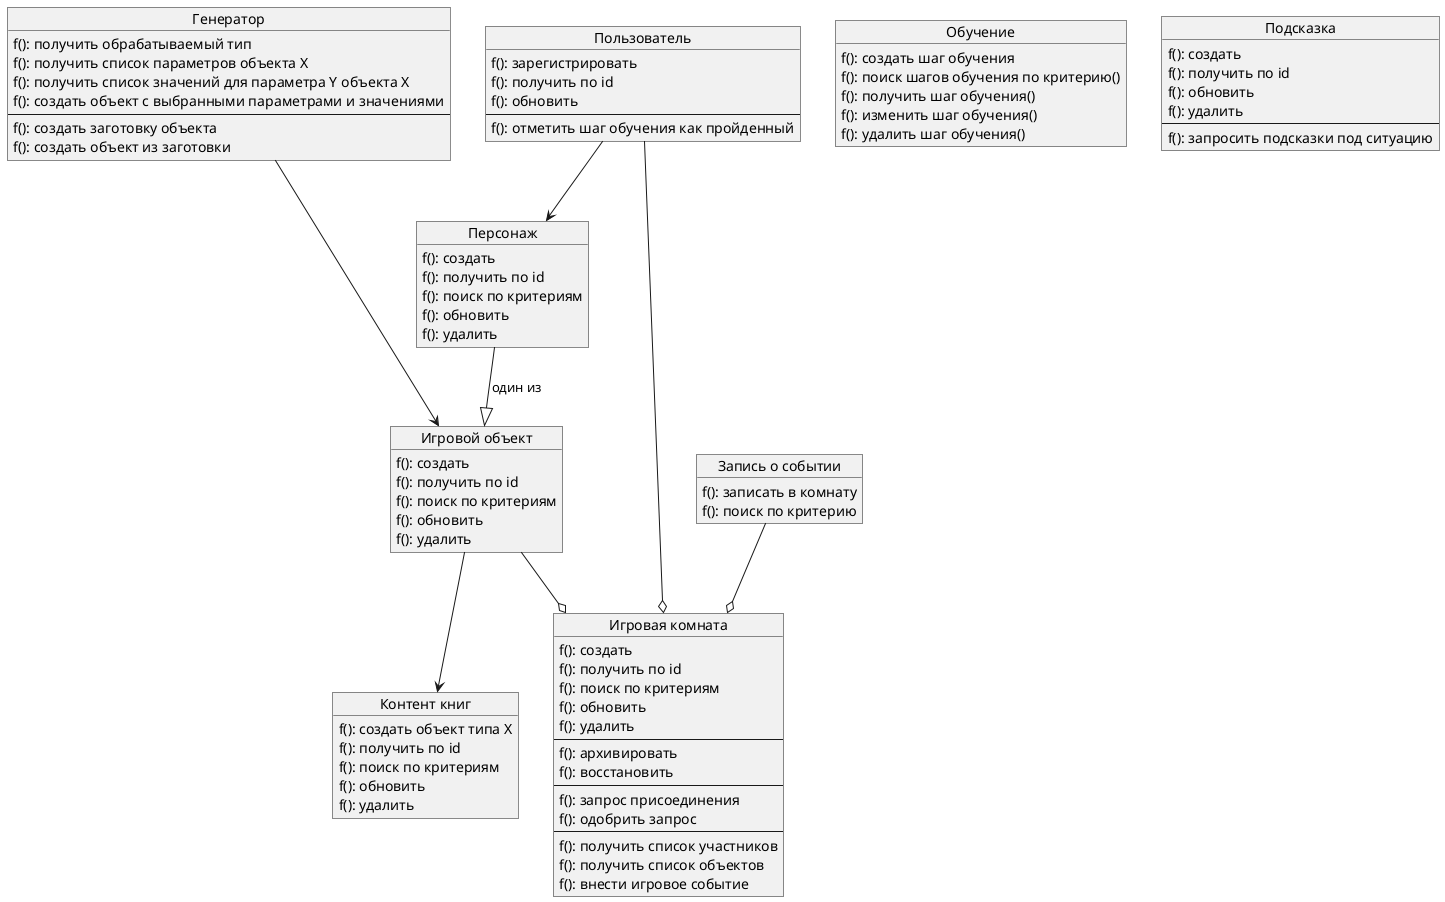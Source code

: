 @startuml
object "Генератор" as Generator {
    f(): получить обрабатываемый тип
    f(): получить список параметров объекта Х
    f(): получить список значений для параметра Y объекта Х
    f(): создать объект с выбранными параметрами и значениями
    --
    f(): создать заготовку объекта
    f(): создать объект из заготовки
}

object "Игровая комната" as Room {
    f(): создать
    f(): получить по id
    f(): поиск по критериям
    f(): обновить
    f(): удалить
    --
    f(): архивировать
    f(): восстановить
    --
    f(): запрос присоединения
    f(): одобрить запрос
    ---
    f(): получить список участников
    f(): получить список объектов
    f(): внести игровое событие
}

object "Игровой объект" as Object {
    f(): создать
    f(): получить по id
    f(): поиск по критериям
    f(): обновить
    f(): удалить
}

object "Контент книг" as Content {
    f(): создать объект типа Х
    f(): получить по id
    f(): поиск по критериям
    f(): обновить
    f(): удалить
}
object "Обучение" as Learn {
    f(): создать шаг обучения
    f(): поиск шагов обучения по критерию()
    f(): получить шаг обучения()
    f(): изменить шаг обучения()
    f(): удалить шаг обучения()
}
object "Персонаж" as Hero {
    f(): создать
    f(): получить по id
    f(): поиск по критериям
    f(): обновить
    f(): удалить
}
object "Подсказка" as Hint {
    f(): создать
    f(): получить по id
    f(): обновить
    f(): удалить
    --
    f(): запросить подсказки под ситуацию
}
object "Пользователь" as User {
    f(): зарегистрировать
    f(): получить по id
    f(): обновить
    --
    f(): отметить шаг обучения как пройденный
}

object "Запись о событии" as Log {
    f(): записать в комнату
    f(): поиск по критерию
}

User --> Hero
User --o Room
Object --o Room
Log --o Room
Object --> Content
Generator ---> Object
Hero --|> Object : один из
@enduml
